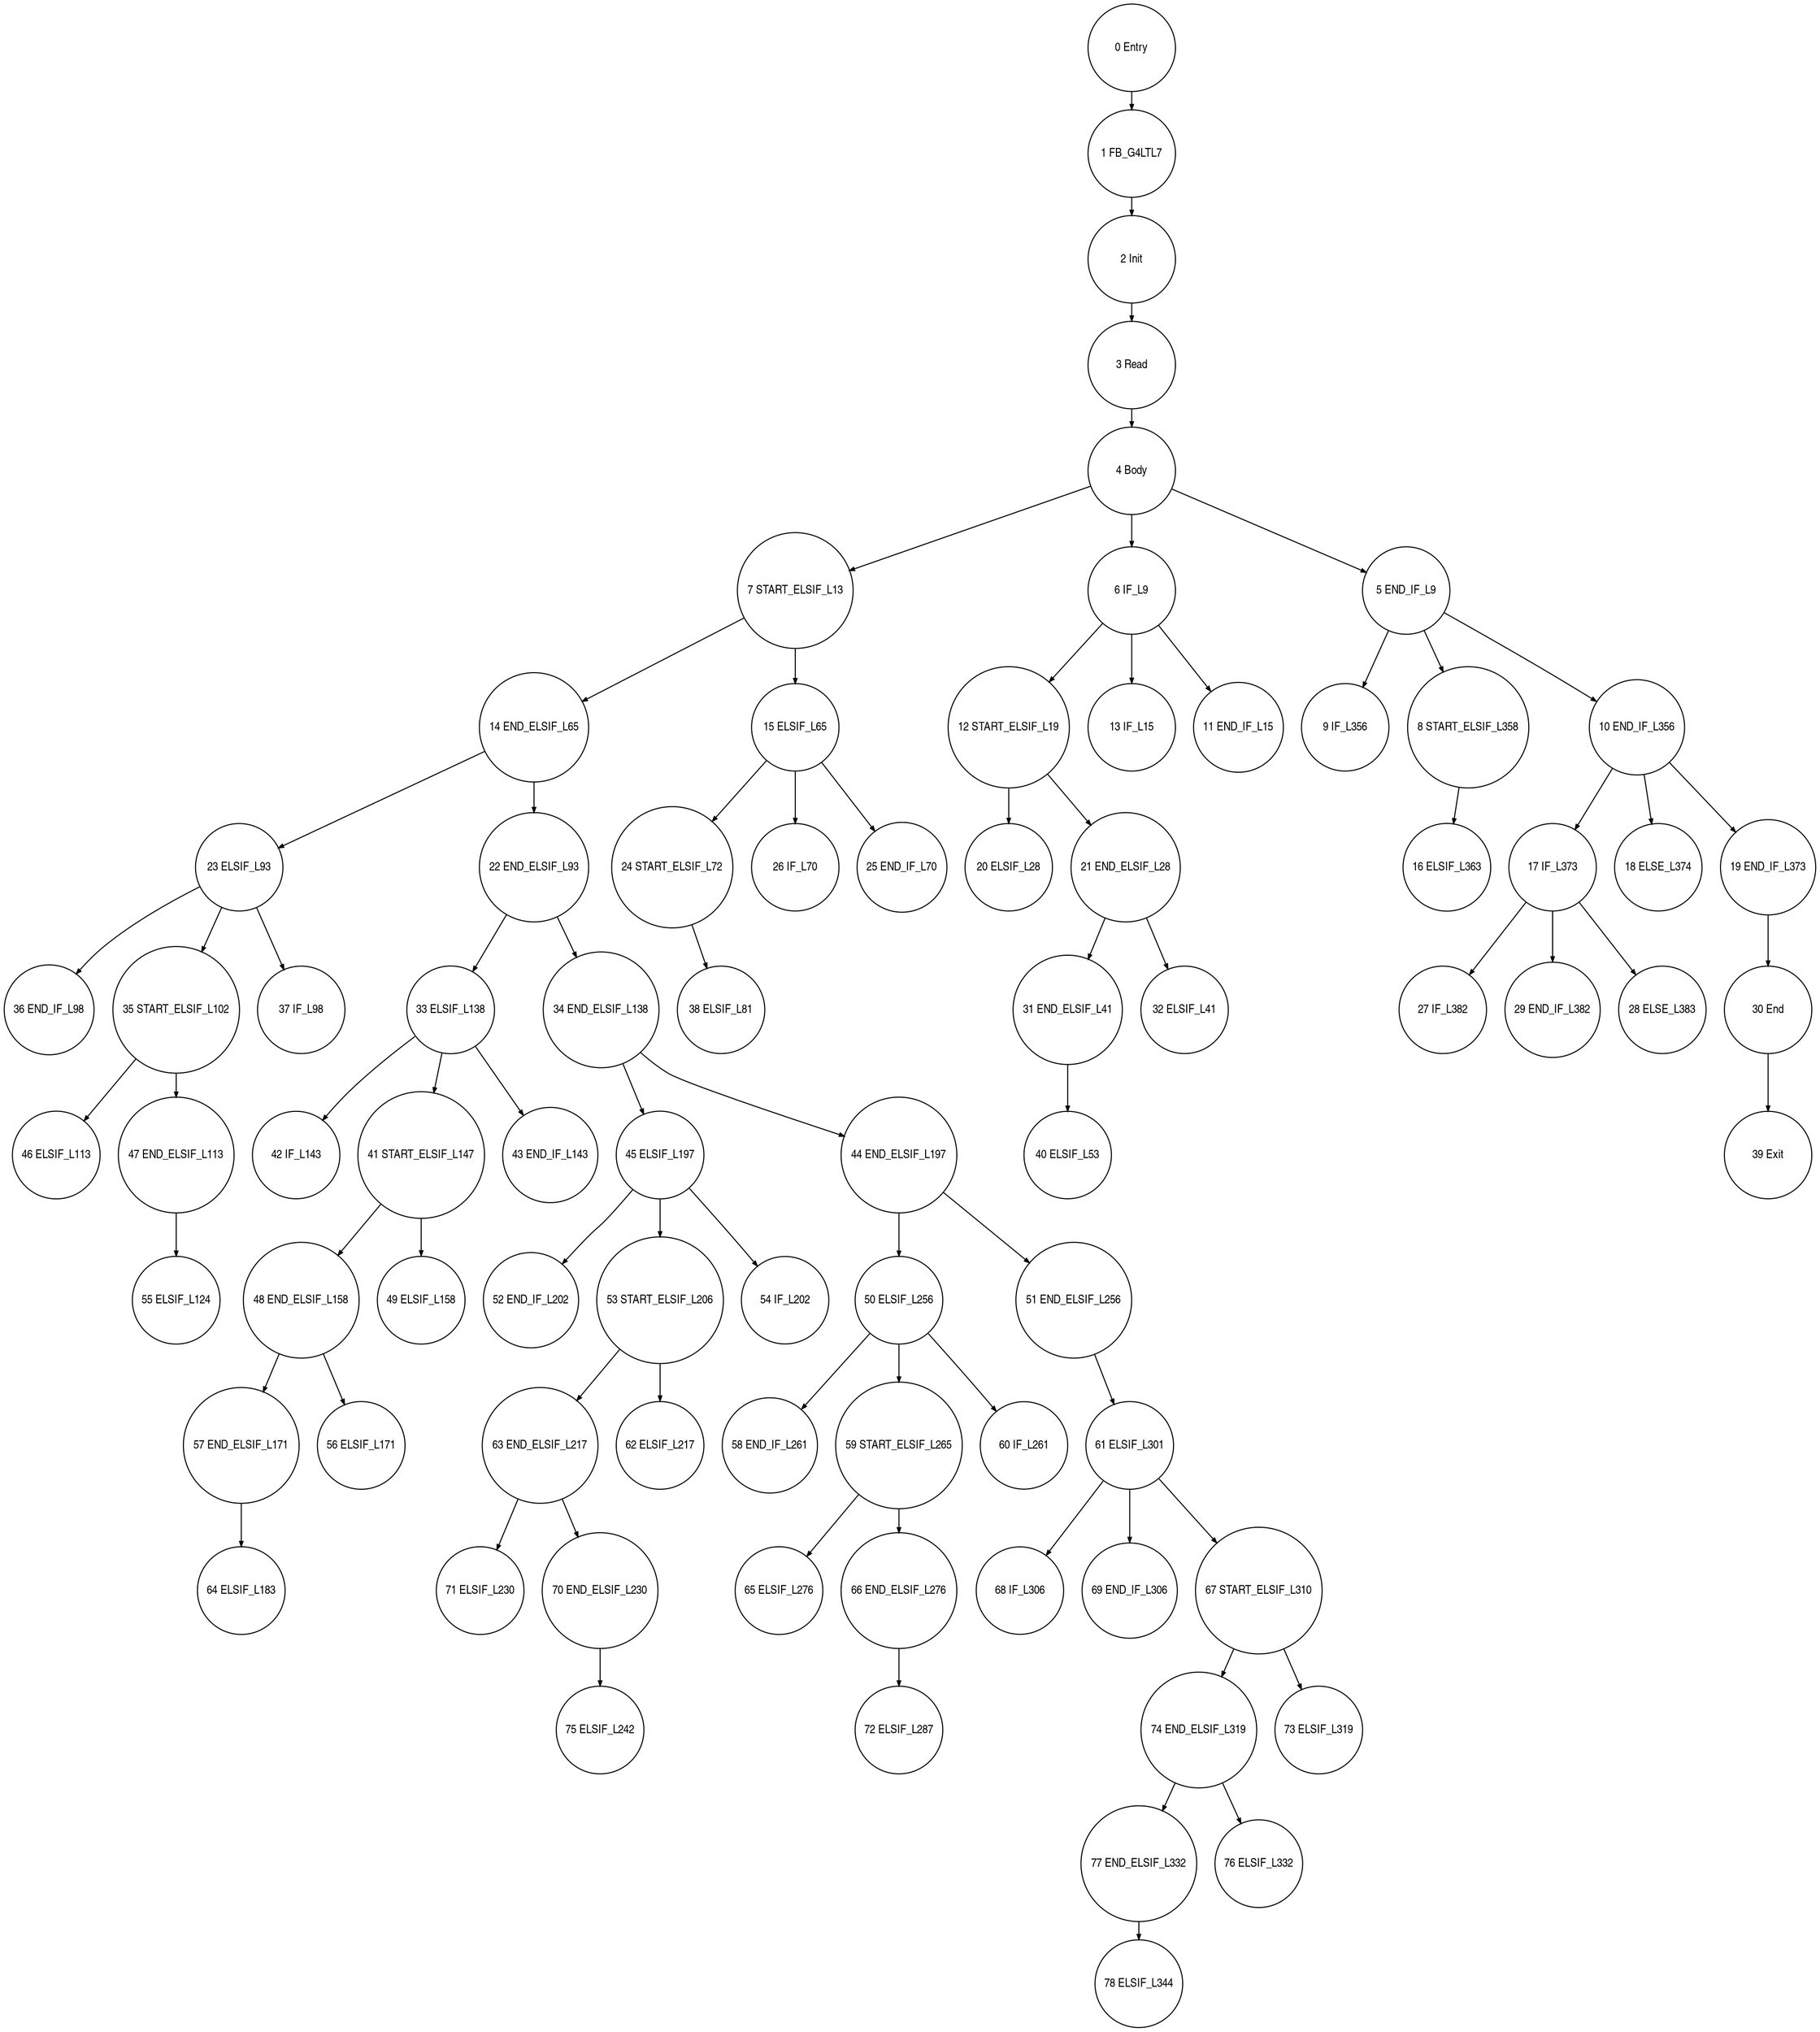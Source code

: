 digraph G {
  ranksep=.25;
  edge [arrowsize=.5]
  node [shape=circle, fontname="ArialNarrow",
        fontsize=12,  height=1.2];
  "63 END_ELSIF_L217"; "58 END_IF_L261"; "27 IF_L382"; "42 IF_L143"; "14 END_ELSIF_L65"; "45 ELSIF_L197"; "33 ELSIF_L138"; "65 ELSIF_L276"; "17 IF_L373"; "36 END_IF_L98"; "48 END_ELSIF_L158"; "38 ELSIF_L81"; "7 START_ELSIF_L13"; "50 ELSIF_L256"; "9 IF_L356"; "12 START_ELSIF_L19"; "40 ELSIF_L53"; "66 END_ELSIF_L276"; "68 IF_L306"; "0 Entry"; "1 FB_G4LTL7"; "72 ELSIF_L287"; "75 ELSIF_L242"; "74 END_ELSIF_L319"; "55 ELSIF_L124"; "35 START_ELSIF_L102"; "16 ELSIF_L363"; "31 END_ELSIF_L41"; "4 Body"; "78 ELSIF_L344"; "52 END_IF_L202"; "6 IF_L9"; "46 ELSIF_L113"; "77 END_ELSIF_L332"; "39 Exit"; "34 END_ELSIF_L138"; "51 END_ELSIF_L256"; "47 END_ELSIF_L113"; "53 START_ELSIF_L206"; "30 End"; "62 ELSIF_L217"; "23 ELSIF_L93"; "29 END_IF_L382"; "41 START_ELSIF_L147"; "71 ELSIF_L230"; "69 END_IF_L306"; "49 ELSIF_L158"; "20 ELSIF_L28"; "57 END_ELSIF_L171"; "24 START_ELSIF_L72"; "18 ELSE_L374"; "61 ELSIF_L301"; "8 START_ELSIF_L358"; "10 END_IF_L356"; "70 END_ELSIF_L230"; "13 IF_L15"; "59 START_ELSIF_L265"; "44 END_ELSIF_L197"; "5 END_IF_L9"; "73 ELSIF_L319"; "26 IF_L70"; "2 Init"; "21 END_ELSIF_L28"; "22 END_ELSIF_L93"; "37 IF_L98"; "19 END_IF_L373"; "15 ELSIF_L65"; "67 START_ELSIF_L310"; "60 IF_L261"; "54 IF_L202"; "56 ELSIF_L171"; "3 Read"; "43 END_IF_L143"; "76 ELSIF_L332"; "25 END_IF_L70"; "32 ELSIF_L41"; "11 END_IF_L15"; "28 ELSE_L383"; "64 ELSIF_L183"; 
  "21 END_ELSIF_L28" -> "31 END_ELSIF_L41";
  "21 END_ELSIF_L28" -> "32 ELSIF_L41";
  "14 END_ELSIF_L65" -> "22 END_ELSIF_L93";
  "14 END_ELSIF_L65" -> "23 ELSIF_L93";
  "57 END_ELSIF_L171" -> "64 ELSIF_L183";
  "45 ELSIF_L197" -> "52 END_IF_L202";
  "45 ELSIF_L197" -> "53 START_ELSIF_L206";
  "45 ELSIF_L197" -> "54 IF_L202";
  "53 START_ELSIF_L206" -> "62 ELSIF_L217";
  "53 START_ELSIF_L206" -> "63 END_ELSIF_L217";
  "3 Read" -> "4 Body";
  "2 Init" -> "3 Read";
  "17 IF_L373" -> "27 IF_L382";
  "17 IF_L373" -> "28 ELSE_L383";
  "17 IF_L373" -> "29 END_IF_L382";
  "10 END_IF_L356" -> "17 IF_L373";
  "10 END_IF_L356" -> "18 ELSE_L374";
  "10 END_IF_L356" -> "19 END_IF_L373";
  "63 END_ELSIF_L217" -> "70 END_ELSIF_L230";
  "63 END_ELSIF_L217" -> "71 ELSIF_L230";
  "34 END_ELSIF_L138" -> "44 END_ELSIF_L197";
  "34 END_ELSIF_L138" -> "45 ELSIF_L197";
  "51 END_ELSIF_L256" -> "61 ELSIF_L301";
  "22 END_ELSIF_L93" -> "33 ELSIF_L138";
  "22 END_ELSIF_L93" -> "34 END_ELSIF_L138";
  "77 END_ELSIF_L332" -> "78 ELSIF_L344";
  "30 End" -> "39 Exit";
  "5 END_IF_L9" -> "8 START_ELSIF_L358";
  "5 END_IF_L9" -> "9 IF_L356";
  "5 END_IF_L9" -> "10 END_IF_L356";
  "24 START_ELSIF_L72" -> "38 ELSIF_L81";
  "12 START_ELSIF_L19" -> "20 ELSIF_L28";
  "12 START_ELSIF_L19" -> "21 END_ELSIF_L28";
  "59 START_ELSIF_L265" -> "65 ELSIF_L276";
  "59 START_ELSIF_L265" -> "66 END_ELSIF_L276";
  "66 END_ELSIF_L276" -> "72 ELSIF_L287";
  "70 END_ELSIF_L230" -> "75 ELSIF_L242";
  "44 END_ELSIF_L197" -> "50 ELSIF_L256";
  "44 END_ELSIF_L197" -> "51 END_ELSIF_L256";
  "35 START_ELSIF_L102" -> "46 ELSIF_L113";
  "35 START_ELSIF_L102" -> "47 END_ELSIF_L113";
  "41 START_ELSIF_L147" -> "48 END_ELSIF_L158";
  "41 START_ELSIF_L147" -> "49 ELSIF_L158";
  "50 ELSIF_L256" -> "58 END_IF_L261";
  "50 ELSIF_L256" -> "59 START_ELSIF_L265";
  "50 ELSIF_L256" -> "60 IF_L261";
  "0 Entry" -> "1 FB_G4LTL7";
  "31 END_ELSIF_L41" -> "40 ELSIF_L53";
  "23 ELSIF_L93" -> "35 START_ELSIF_L102";
  "23 ELSIF_L93" -> "36 END_IF_L98";
  "23 ELSIF_L93" -> "37 IF_L98";
  "19 END_IF_L373" -> "30 End";
  "4 Body" -> "5 END_IF_L9";
  "4 Body" -> "6 IF_L9";
  "4 Body" -> "7 START_ELSIF_L13";
  "61 ELSIF_L301" -> "67 START_ELSIF_L310";
  "61 ELSIF_L301" -> "68 IF_L306";
  "61 ELSIF_L301" -> "69 END_IF_L306";
  "67 START_ELSIF_L310" -> "73 ELSIF_L319";
  "67 START_ELSIF_L310" -> "74 END_ELSIF_L319";
  "6 IF_L9" -> "11 END_IF_L15";
  "6 IF_L9" -> "12 START_ELSIF_L19";
  "6 IF_L9" -> "13 IF_L15";
  "8 START_ELSIF_L358" -> "16 ELSIF_L363";
  "7 START_ELSIF_L13" -> "14 END_ELSIF_L65";
  "7 START_ELSIF_L13" -> "15 ELSIF_L65";
  "48 END_ELSIF_L158" -> "56 ELSIF_L171";
  "48 END_ELSIF_L158" -> "57 END_ELSIF_L171";
  "47 END_ELSIF_L113" -> "55 ELSIF_L124";
  "33 ELSIF_L138" -> "41 START_ELSIF_L147";
  "33 ELSIF_L138" -> "42 IF_L143";
  "33 ELSIF_L138" -> "43 END_IF_L143";
  "15 ELSIF_L65" -> "24 START_ELSIF_L72";
  "15 ELSIF_L65" -> "25 END_IF_L70";
  "15 ELSIF_L65" -> "26 IF_L70";
  "74 END_ELSIF_L319" -> "76 ELSIF_L332";
  "74 END_ELSIF_L319" -> "77 END_ELSIF_L332";
  "1 FB_G4LTL7" -> "2 Init";
}
